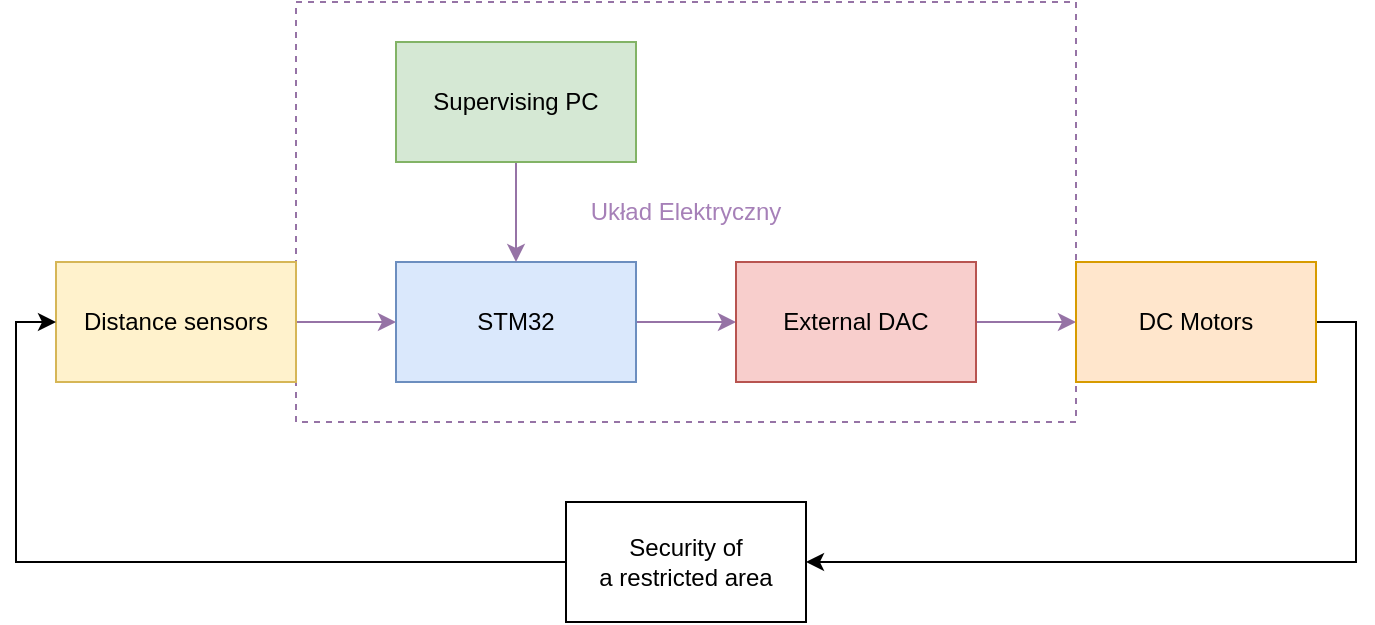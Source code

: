 <mxfile version="13.4.1" type="device"><diagram id="Lfn_q4VzM1pz6UdUGaSb" name="Page-1"><mxGraphModel dx="868" dy="479" grid="1" gridSize="10" guides="1" tooltips="1" connect="1" arrows="1" fold="1" page="1" pageScale="1" pageWidth="827" pageHeight="1169" math="0" shadow="0"><root><mxCell id="0"/><mxCell id="1" parent="0"/><mxCell id="v3Jc6IKEyn9l5Bg3Cbu5-12" value="&lt;font color=&quot;#A680B8&quot;&gt;Układ Elektryczny&lt;br&gt;&lt;/font&gt;" style="rounded=0;whiteSpace=wrap;html=1;fillColor=none;dashed=1;strokeColor=#9673a6;" parent="1" vertex="1"><mxGeometry x="180" y="40" width="390" height="210" as="geometry"/></mxCell><mxCell id="v3Jc6IKEyn9l5Bg3Cbu5-3" value="" style="edgeStyle=orthogonalEdgeStyle;rounded=0;orthogonalLoop=1;jettySize=auto;html=1;fillColor=#e1d5e7;strokeColor=#9673a6;" parent="1" source="v3Jc6IKEyn9l5Bg3Cbu5-1" target="v3Jc6IKEyn9l5Bg3Cbu5-2" edge="1"><mxGeometry relative="1" as="geometry"/></mxCell><mxCell id="v3Jc6IKEyn9l5Bg3Cbu5-1" value="Distance sensors" style="rounded=0;whiteSpace=wrap;html=1;fillColor=#fff2cc;strokeColor=#d6b656;" parent="1" vertex="1"><mxGeometry x="60" y="170" width="120" height="60" as="geometry"/></mxCell><mxCell id="v3Jc6IKEyn9l5Bg3Cbu5-6" value="" style="edgeStyle=orthogonalEdgeStyle;rounded=0;orthogonalLoop=1;jettySize=auto;html=1;fillColor=#e1d5e7;strokeColor=#9673a6;" parent="1" source="v3Jc6IKEyn9l5Bg3Cbu5-2" target="v3Jc6IKEyn9l5Bg3Cbu5-5" edge="1"><mxGeometry relative="1" as="geometry"/></mxCell><mxCell id="v3Jc6IKEyn9l5Bg3Cbu5-2" value="STM32" style="rounded=0;whiteSpace=wrap;html=1;fillColor=#dae8fc;strokeColor=#6c8ebf;" parent="1" vertex="1"><mxGeometry x="230" y="170" width="120" height="60" as="geometry"/></mxCell><mxCell id="v3Jc6IKEyn9l5Bg3Cbu5-11" value="" style="edgeStyle=orthogonalEdgeStyle;rounded=0;orthogonalLoop=1;jettySize=auto;html=1;fillColor=#e1d5e7;strokeColor=#9673a6;" parent="1" source="v3Jc6IKEyn9l5Bg3Cbu5-9" target="v3Jc6IKEyn9l5Bg3Cbu5-2" edge="1"><mxGeometry relative="1" as="geometry"/></mxCell><mxCell id="v3Jc6IKEyn9l5Bg3Cbu5-9" value="Supervising PC" style="rounded=0;whiteSpace=wrap;html=1;fillColor=#d5e8d4;strokeColor=#82b366;" parent="1" vertex="1"><mxGeometry x="230" y="60" width="120" height="60" as="geometry"/></mxCell><mxCell id="v3Jc6IKEyn9l5Bg3Cbu5-8" value="" style="edgeStyle=orthogonalEdgeStyle;rounded=0;orthogonalLoop=1;jettySize=auto;html=1;fillColor=#e1d5e7;strokeColor=#9673a6;" parent="1" source="v3Jc6IKEyn9l5Bg3Cbu5-5" target="v3Jc6IKEyn9l5Bg3Cbu5-7" edge="1"><mxGeometry relative="1" as="geometry"/></mxCell><mxCell id="v3Jc6IKEyn9l5Bg3Cbu5-5" value="External DAC" style="rounded=0;whiteSpace=wrap;html=1;fillColor=#f8cecc;strokeColor=#b85450;" parent="1" vertex="1"><mxGeometry x="400" y="170" width="120" height="60" as="geometry"/></mxCell><mxCell id="sEybTJqIcKimmpxNIfWL-3" style="edgeStyle=orthogonalEdgeStyle;rounded=0;orthogonalLoop=1;jettySize=auto;html=1;exitX=1;exitY=0.5;exitDx=0;exitDy=0;entryX=1;entryY=0.5;entryDx=0;entryDy=0;" parent="1" source="v3Jc6IKEyn9l5Bg3Cbu5-7" target="sEybTJqIcKimmpxNIfWL-1" edge="1"><mxGeometry relative="1" as="geometry"/></mxCell><mxCell id="v3Jc6IKEyn9l5Bg3Cbu5-7" value="DC Motors" style="rounded=0;whiteSpace=wrap;html=1;fillColor=#ffe6cc;strokeColor=#d79b00;" parent="1" vertex="1"><mxGeometry x="570" y="170" width="120" height="60" as="geometry"/></mxCell><mxCell id="sEybTJqIcKimmpxNIfWL-4" style="edgeStyle=orthogonalEdgeStyle;rounded=0;orthogonalLoop=1;jettySize=auto;html=1;exitX=0;exitY=0.5;exitDx=0;exitDy=0;entryX=0;entryY=0.5;entryDx=0;entryDy=0;" parent="1" source="sEybTJqIcKimmpxNIfWL-1" target="v3Jc6IKEyn9l5Bg3Cbu5-1" edge="1"><mxGeometry relative="1" as="geometry"/></mxCell><mxCell id="sEybTJqIcKimmpxNIfWL-1" value="&lt;div&gt;Security of&lt;/div&gt;&lt;div&gt;a restricted area&lt;br&gt;&lt;/div&gt;" style="rounded=0;whiteSpace=wrap;html=1;" parent="1" vertex="1"><mxGeometry x="315" y="290" width="120" height="60" as="geometry"/></mxCell></root></mxGraphModel></diagram></mxfile>